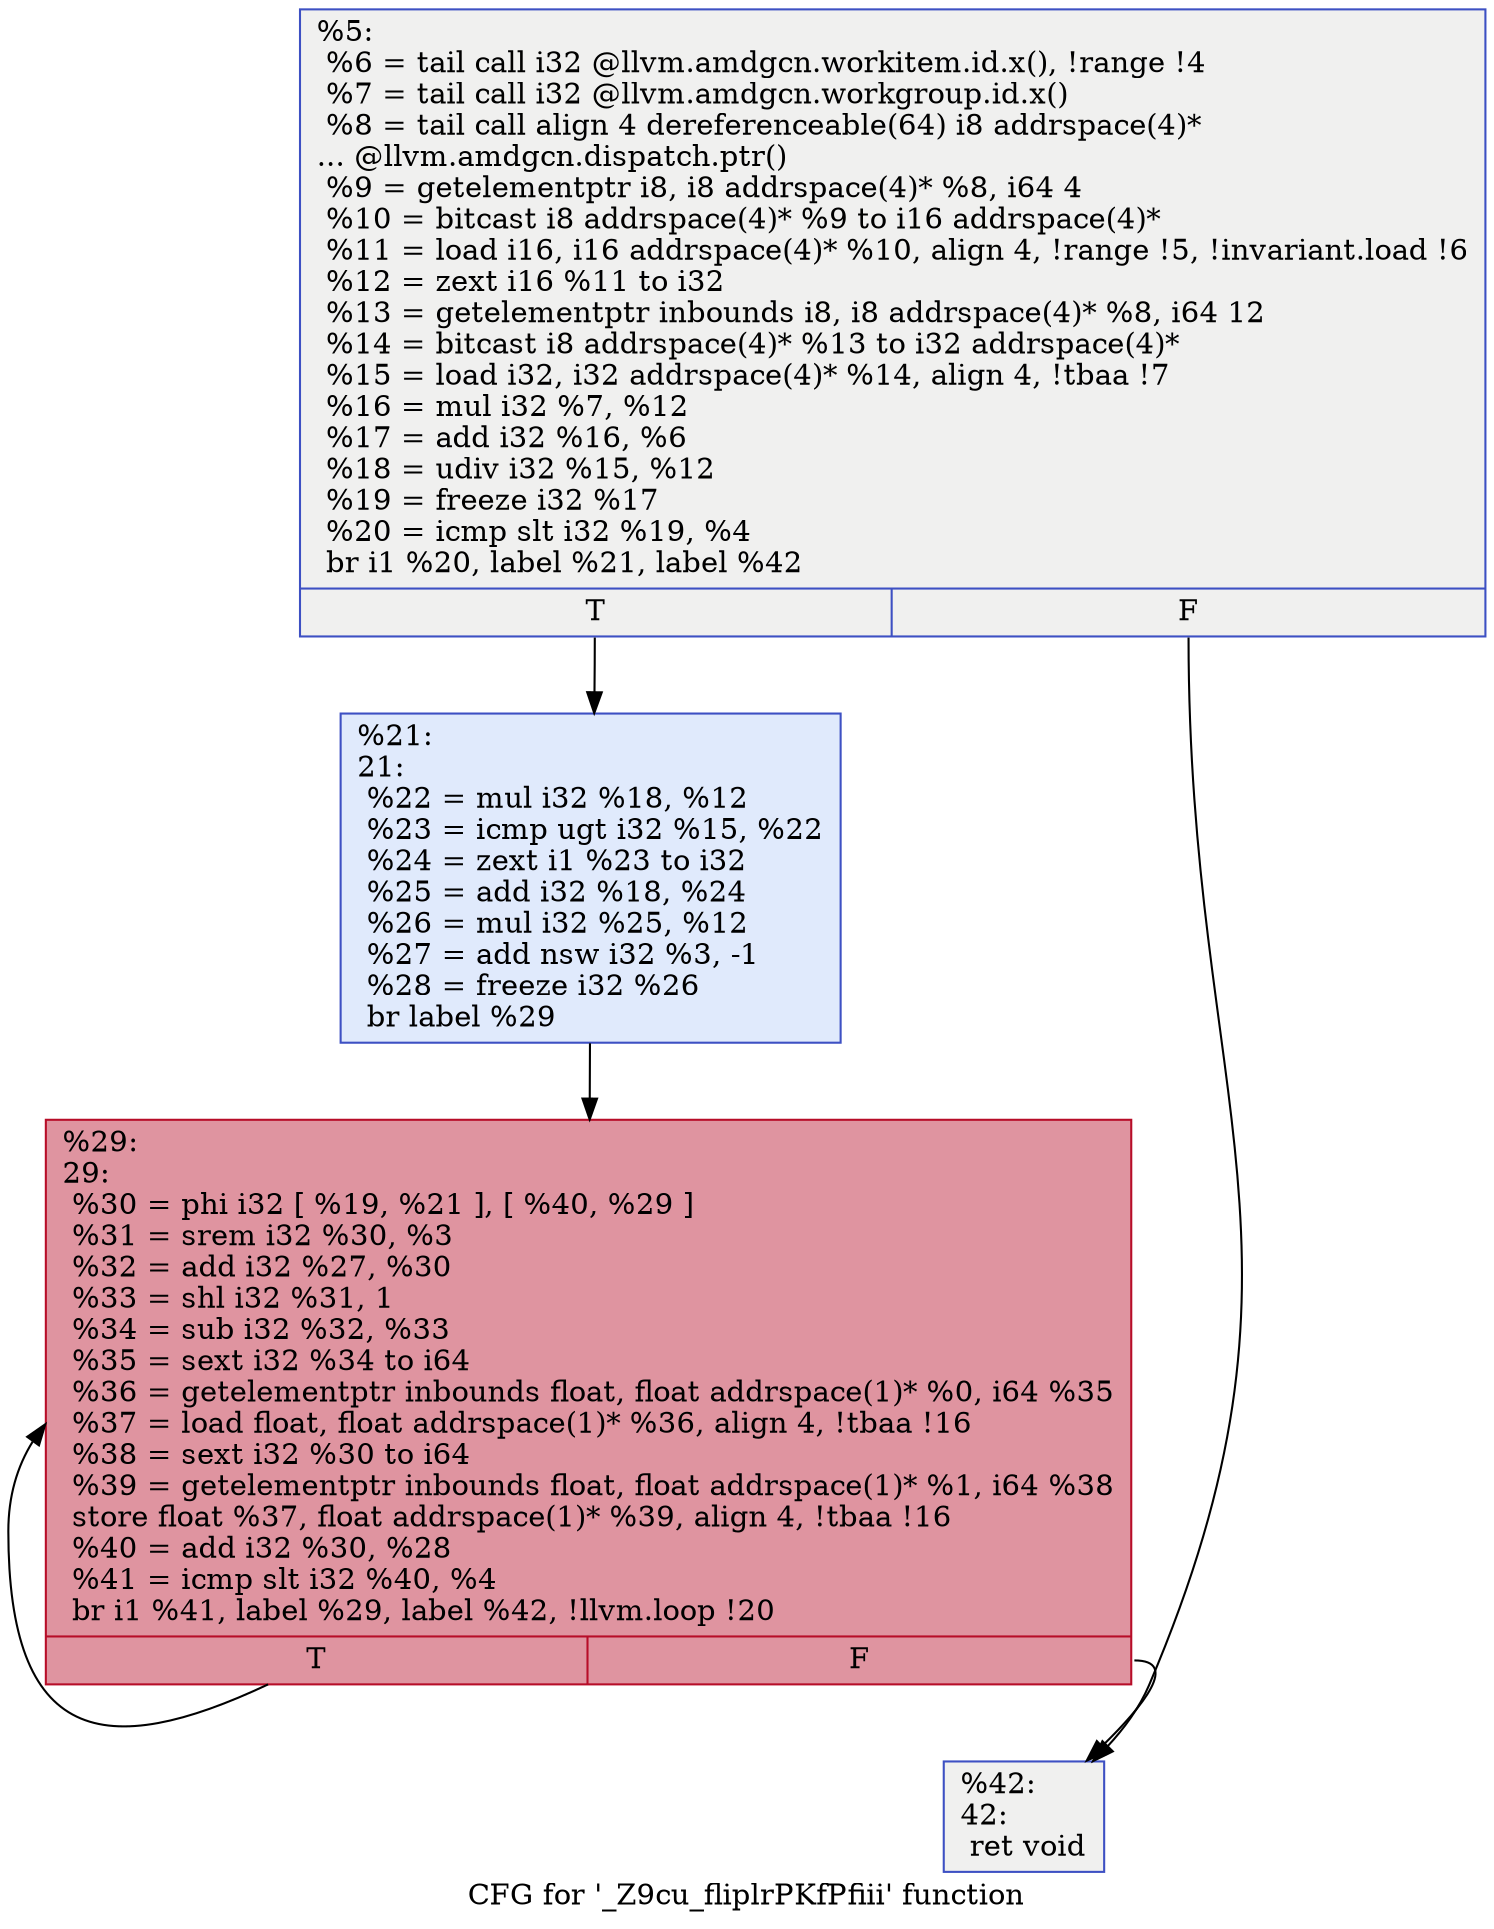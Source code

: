 digraph "CFG for '_Z9cu_fliplrPKfPfiii' function" {
	label="CFG for '_Z9cu_fliplrPKfPfiii' function";

	Node0x5b48580 [shape=record,color="#3d50c3ff", style=filled, fillcolor="#dedcdb70",label="{%5:\l  %6 = tail call i32 @llvm.amdgcn.workitem.id.x(), !range !4\l  %7 = tail call i32 @llvm.amdgcn.workgroup.id.x()\l  %8 = tail call align 4 dereferenceable(64) i8 addrspace(4)*\l... @llvm.amdgcn.dispatch.ptr()\l  %9 = getelementptr i8, i8 addrspace(4)* %8, i64 4\l  %10 = bitcast i8 addrspace(4)* %9 to i16 addrspace(4)*\l  %11 = load i16, i16 addrspace(4)* %10, align 4, !range !5, !invariant.load !6\l  %12 = zext i16 %11 to i32\l  %13 = getelementptr inbounds i8, i8 addrspace(4)* %8, i64 12\l  %14 = bitcast i8 addrspace(4)* %13 to i32 addrspace(4)*\l  %15 = load i32, i32 addrspace(4)* %14, align 4, !tbaa !7\l  %16 = mul i32 %7, %12\l  %17 = add i32 %16, %6\l  %18 = udiv i32 %15, %12\l  %19 = freeze i32 %17\l  %20 = icmp slt i32 %19, %4\l  br i1 %20, label %21, label %42\l|{<s0>T|<s1>F}}"];
	Node0x5b48580:s0 -> Node0x5b4a8c0;
	Node0x5b48580:s1 -> Node0x5b4a950;
	Node0x5b4a8c0 [shape=record,color="#3d50c3ff", style=filled, fillcolor="#b9d0f970",label="{%21:\l21:                                               \l  %22 = mul i32 %18, %12\l  %23 = icmp ugt i32 %15, %22\l  %24 = zext i1 %23 to i32\l  %25 = add i32 %18, %24\l  %26 = mul i32 %25, %12\l  %27 = add nsw i32 %3, -1\l  %28 = freeze i32 %26\l  br label %29\l}"];
	Node0x5b4a8c0 -> Node0x5b4ae40;
	Node0x5b4ae40 [shape=record,color="#b70d28ff", style=filled, fillcolor="#b70d2870",label="{%29:\l29:                                               \l  %30 = phi i32 [ %19, %21 ], [ %40, %29 ]\l  %31 = srem i32 %30, %3\l  %32 = add i32 %27, %30\l  %33 = shl i32 %31, 1\l  %34 = sub i32 %32, %33\l  %35 = sext i32 %34 to i64\l  %36 = getelementptr inbounds float, float addrspace(1)* %0, i64 %35\l  %37 = load float, float addrspace(1)* %36, align 4, !tbaa !16\l  %38 = sext i32 %30 to i64\l  %39 = getelementptr inbounds float, float addrspace(1)* %1, i64 %38\l  store float %37, float addrspace(1)* %39, align 4, !tbaa !16\l  %40 = add i32 %30, %28\l  %41 = icmp slt i32 %40, %4\l  br i1 %41, label %29, label %42, !llvm.loop !20\l|{<s0>T|<s1>F}}"];
	Node0x5b4ae40:s0 -> Node0x5b4ae40;
	Node0x5b4ae40:s1 -> Node0x5b4a950;
	Node0x5b4a950 [shape=record,color="#3d50c3ff", style=filled, fillcolor="#dedcdb70",label="{%42:\l42:                                               \l  ret void\l}"];
}
